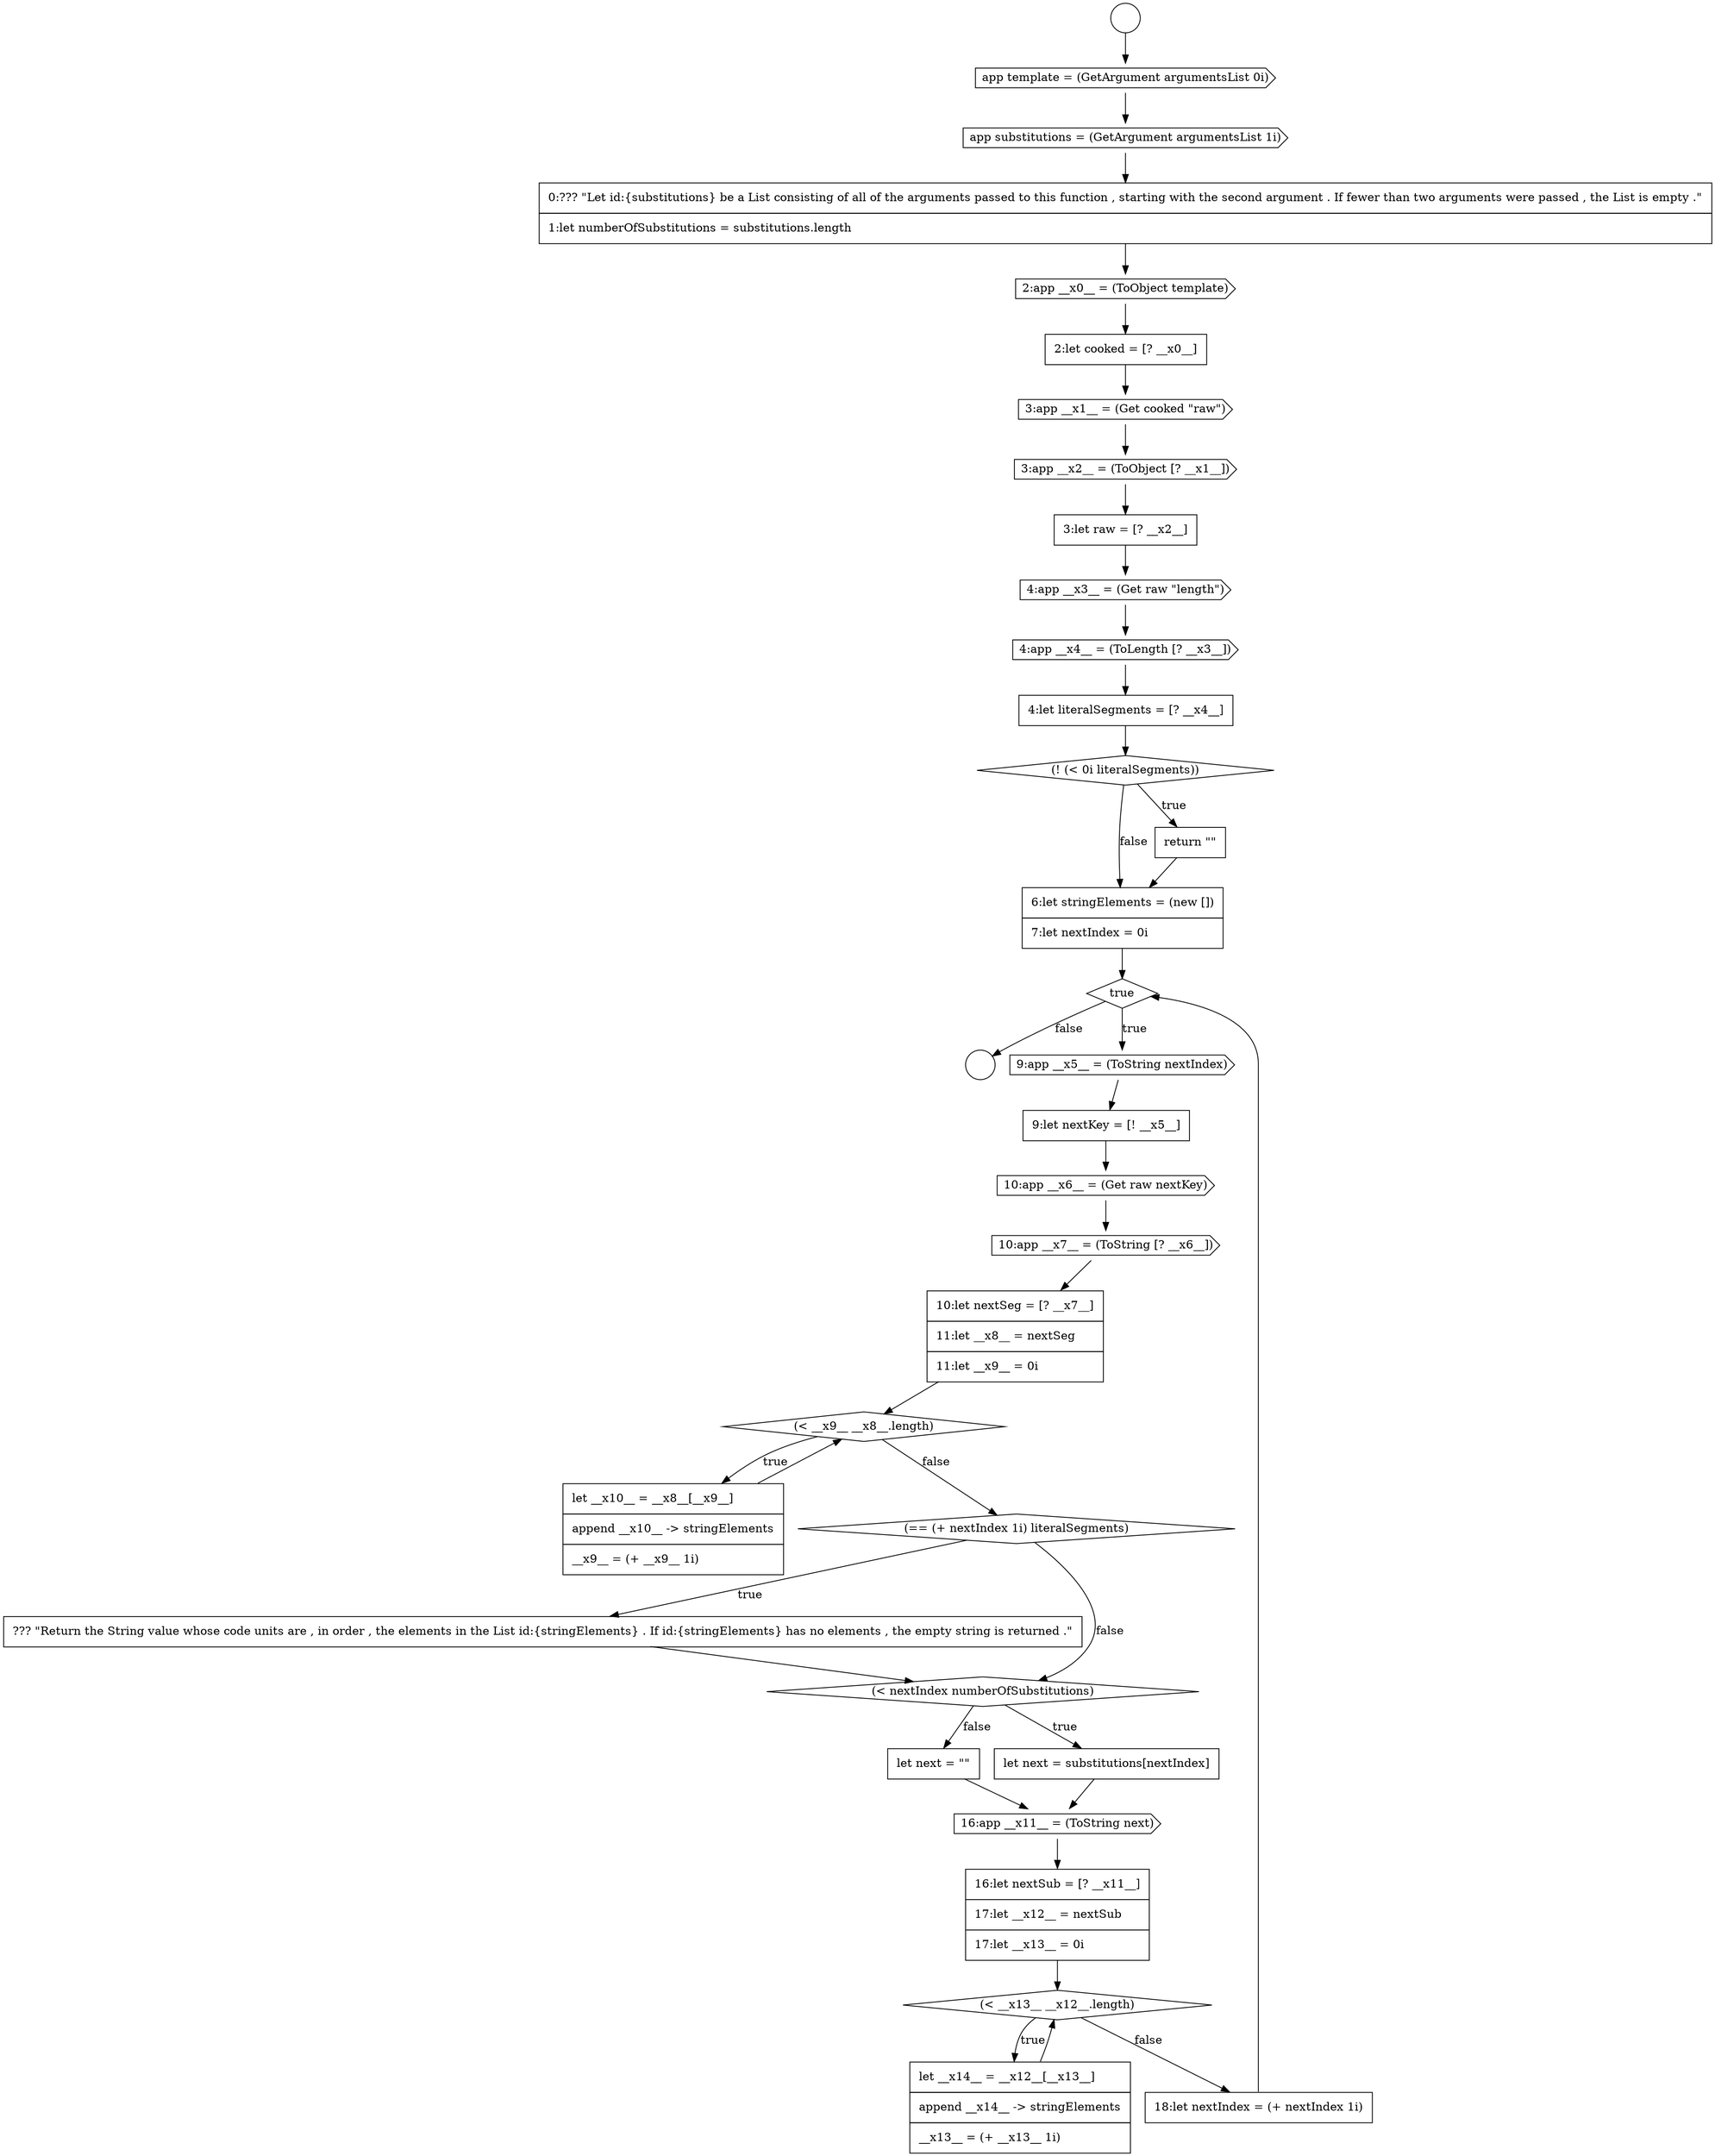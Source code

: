 digraph {
  node12475 [shape=none, margin=0, label=<<font color="black">
    <table border="0" cellborder="1" cellspacing="0" cellpadding="10">
      <tr><td align="left">4:let literalSegments = [? __x4__]</td></tr>
    </table>
  </font>> color="black" fillcolor="white" style=filled]
  node12472 [shape=none, margin=0, label=<<font color="black">
    <table border="0" cellborder="1" cellspacing="0" cellpadding="10">
      <tr><td align="left">3:let raw = [? __x2__]</td></tr>
    </table>
  </font>> color="black" fillcolor="white" style=filled]
  node12485 [shape=diamond, label=<<font color="black">(&lt; __x9__ __x8__.length)</font>> color="black" fillcolor="white" style=filled]
  node12478 [shape=none, margin=0, label=<<font color="black">
    <table border="0" cellborder="1" cellspacing="0" cellpadding="10">
      <tr><td align="left">6:let stringElements = (new [])</td></tr>
      <tr><td align="left">7:let nextIndex = 0i</td></tr>
    </table>
  </font>> color="black" fillcolor="white" style=filled]
  node12493 [shape=none, margin=0, label=<<font color="black">
    <table border="0" cellborder="1" cellspacing="0" cellpadding="10">
      <tr><td align="left">16:let nextSub = [? __x11__]</td></tr>
      <tr><td align="left">17:let __x12__ = nextSub</td></tr>
      <tr><td align="left">17:let __x13__ = 0i</td></tr>
    </table>
  </font>> color="black" fillcolor="white" style=filled]
  node12481 [shape=none, margin=0, label=<<font color="black">
    <table border="0" cellborder="1" cellspacing="0" cellpadding="10">
      <tr><td align="left">9:let nextKey = [! __x5__]</td></tr>
    </table>
  </font>> color="black" fillcolor="white" style=filled]
  node12483 [shape=cds, label=<<font color="black">10:app __x7__ = (ToString [? __x6__])</font>> color="black" fillcolor="white" style=filled]
  node12473 [shape=cds, label=<<font color="black">4:app __x3__ = (Get raw &quot;length&quot;)</font>> color="black" fillcolor="white" style=filled]
  node12492 [shape=cds, label=<<font color="black">16:app __x11__ = (ToString next)</font>> color="black" fillcolor="white" style=filled]
  node12487 [shape=diamond, label=<<font color="black">(== (+ nextIndex 1i) literalSegments)</font>> color="black" fillcolor="white" style=filled]
  node12470 [shape=cds, label=<<font color="black">3:app __x1__ = (Get cooked &quot;raw&quot;)</font>> color="black" fillcolor="white" style=filled]
  node12490 [shape=none, margin=0, label=<<font color="black">
    <table border="0" cellborder="1" cellspacing="0" cellpadding="10">
      <tr><td align="left">let next = substitutions[nextIndex]</td></tr>
    </table>
  </font>> color="black" fillcolor="white" style=filled]
  node12468 [shape=cds, label=<<font color="black">2:app __x0__ = (ToObject template)</font>> color="black" fillcolor="white" style=filled]
  node12479 [shape=diamond, label=<<font color="black">true</font>> color="black" fillcolor="white" style=filled]
  node12494 [shape=diamond, label=<<font color="black">(&lt; __x13__ __x12__.length)</font>> color="black" fillcolor="white" style=filled]
  node12474 [shape=cds, label=<<font color="black">4:app __x4__ = (ToLength [? __x3__])</font>> color="black" fillcolor="white" style=filled]
  node12489 [shape=diamond, label=<<font color="black">(&lt; nextIndex numberOfSubstitutions)</font>> color="black" fillcolor="white" style=filled]
  node12469 [shape=none, margin=0, label=<<font color="black">
    <table border="0" cellborder="1" cellspacing="0" cellpadding="10">
      <tr><td align="left">2:let cooked = [? __x0__]</td></tr>
    </table>
  </font>> color="black" fillcolor="white" style=filled]
  node12486 [shape=none, margin=0, label=<<font color="black">
    <table border="0" cellborder="1" cellspacing="0" cellpadding="10">
      <tr><td align="left">let __x10__ = __x8__[__x9__]</td></tr>
      <tr><td align="left">append __x10__ -&gt; stringElements</td></tr>
      <tr><td align="left">__x9__ = (+ __x9__ 1i)</td></tr>
    </table>
  </font>> color="black" fillcolor="white" style=filled]
  node12464 [shape=circle label=" " color="black" fillcolor="white" style=filled]
  node12477 [shape=none, margin=0, label=<<font color="black">
    <table border="0" cellborder="1" cellspacing="0" cellpadding="10">
      <tr><td align="left">return &quot;&quot;</td></tr>
    </table>
  </font>> color="black" fillcolor="white" style=filled]
  node12496 [shape=none, margin=0, label=<<font color="black">
    <table border="0" cellborder="1" cellspacing="0" cellpadding="10">
      <tr><td align="left">18:let nextIndex = (+ nextIndex 1i)</td></tr>
    </table>
  </font>> color="black" fillcolor="white" style=filled]
  node12465 [shape=cds, label=<<font color="black">app template = (GetArgument argumentsList 0i)</font>> color="black" fillcolor="white" style=filled]
  node12482 [shape=cds, label=<<font color="black">10:app __x6__ = (Get raw nextKey)</font>> color="black" fillcolor="white" style=filled]
  node12467 [shape=none, margin=0, label=<<font color="black">
    <table border="0" cellborder="1" cellspacing="0" cellpadding="10">
      <tr><td align="left">0:??? &quot;Let id:{substitutions} be a List consisting of all of the arguments passed to this function , starting with the second argument . If fewer than two arguments were passed , the List is empty .&quot;</td></tr>
      <tr><td align="left">1:let numberOfSubstitutions = substitutions.length</td></tr>
    </table>
  </font>> color="black" fillcolor="white" style=filled]
  node12484 [shape=none, margin=0, label=<<font color="black">
    <table border="0" cellborder="1" cellspacing="0" cellpadding="10">
      <tr><td align="left">10:let nextSeg = [? __x7__]</td></tr>
      <tr><td align="left">11:let __x8__ = nextSeg</td></tr>
      <tr><td align="left">11:let __x9__ = 0i</td></tr>
    </table>
  </font>> color="black" fillcolor="white" style=filled]
  node12495 [shape=none, margin=0, label=<<font color="black">
    <table border="0" cellborder="1" cellspacing="0" cellpadding="10">
      <tr><td align="left">let __x14__ = __x12__[__x13__]</td></tr>
      <tr><td align="left">append __x14__ -&gt; stringElements</td></tr>
      <tr><td align="left">__x13__ = (+ __x13__ 1i)</td></tr>
    </table>
  </font>> color="black" fillcolor="white" style=filled]
  node12463 [shape=circle label=" " color="black" fillcolor="white" style=filled]
  node12491 [shape=none, margin=0, label=<<font color="black">
    <table border="0" cellborder="1" cellspacing="0" cellpadding="10">
      <tr><td align="left">let next = &quot;&quot;</td></tr>
    </table>
  </font>> color="black" fillcolor="white" style=filled]
  node12480 [shape=cds, label=<<font color="black">9:app __x5__ = (ToString nextIndex)</font>> color="black" fillcolor="white" style=filled]
  node12476 [shape=diamond, label=<<font color="black">(! (&lt; 0i literalSegments))</font>> color="black" fillcolor="white" style=filled]
  node12466 [shape=cds, label=<<font color="black">app substitutions = (GetArgument argumentsList 1i)</font>> color="black" fillcolor="white" style=filled]
  node12471 [shape=cds, label=<<font color="black">3:app __x2__ = (ToObject [? __x1__])</font>> color="black" fillcolor="white" style=filled]
  node12488 [shape=none, margin=0, label=<<font color="black">
    <table border="0" cellborder="1" cellspacing="0" cellpadding="10">
      <tr><td align="left">??? &quot;Return the String value whose code units are , in order , the elements in the List id:{stringElements} . If id:{stringElements} has no elements , the empty string is returned .&quot;</td></tr>
    </table>
  </font>> color="black" fillcolor="white" style=filled]
  node12494 -> node12495 [label=<<font color="black">true</font>> color="black"]
  node12494 -> node12496 [label=<<font color="black">false</font>> color="black"]
  node12492 -> node12493 [ color="black"]
  node12478 -> node12479 [ color="black"]
  node12468 -> node12469 [ color="black"]
  node12481 -> node12482 [ color="black"]
  node12467 -> node12468 [ color="black"]
  node12470 -> node12471 [ color="black"]
  node12474 -> node12475 [ color="black"]
  node12471 -> node12472 [ color="black"]
  node12480 -> node12481 [ color="black"]
  node12495 -> node12494 [ color="black"]
  node12482 -> node12483 [ color="black"]
  node12477 -> node12478 [ color="black"]
  node12486 -> node12485 [ color="black"]
  node12489 -> node12490 [label=<<font color="black">true</font>> color="black"]
  node12489 -> node12491 [label=<<font color="black">false</font>> color="black"]
  node12466 -> node12467 [ color="black"]
  node12473 -> node12474 [ color="black"]
  node12488 -> node12489 [ color="black"]
  node12476 -> node12477 [label=<<font color="black">true</font>> color="black"]
  node12476 -> node12478 [label=<<font color="black">false</font>> color="black"]
  node12485 -> node12486 [label=<<font color="black">true</font>> color="black"]
  node12485 -> node12487 [label=<<font color="black">false</font>> color="black"]
  node12491 -> node12492 [ color="black"]
  node12469 -> node12470 [ color="black"]
  node12484 -> node12485 [ color="black"]
  node12490 -> node12492 [ color="black"]
  node12487 -> node12488 [label=<<font color="black">true</font>> color="black"]
  node12487 -> node12489 [label=<<font color="black">false</font>> color="black"]
  node12493 -> node12494 [ color="black"]
  node12463 -> node12465 [ color="black"]
  node12465 -> node12466 [ color="black"]
  node12472 -> node12473 [ color="black"]
  node12483 -> node12484 [ color="black"]
  node12496 -> node12479 [ color="black"]
  node12479 -> node12480 [label=<<font color="black">true</font>> color="black"]
  node12479 -> node12464 [label=<<font color="black">false</font>> color="black"]
  node12475 -> node12476 [ color="black"]
}

